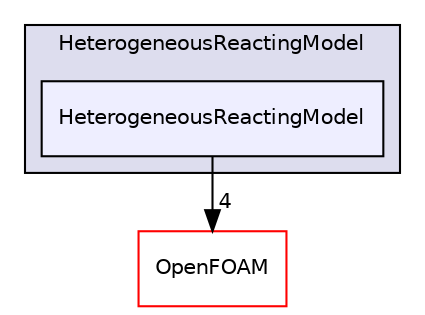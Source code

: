 digraph "src/lagrangian/intermediate/submodels/HeterogeneousReactingModel/HeterogeneousReactingModel" {
  bgcolor=transparent;
  compound=true
  node [ fontsize="10", fontname="Helvetica"];
  edge [ labelfontsize="10", labelfontname="Helvetica"];
  subgraph clusterdir_fb1c2bb12d2b85259453545b2631e6a2 {
    graph [ bgcolor="#ddddee", pencolor="black", label="HeterogeneousReactingModel" fontname="Helvetica", fontsize="10", URL="dir_fb1c2bb12d2b85259453545b2631e6a2.html"]
  dir_06141f6634409701a7cfd6670fa1b702 [shape=box, label="HeterogeneousReactingModel", style="filled", fillcolor="#eeeeff", pencolor="black", URL="dir_06141f6634409701a7cfd6670fa1b702.html"];
  }
  dir_c5473ff19b20e6ec4dfe5c310b3778a8 [shape=box label="OpenFOAM" color="red" URL="dir_c5473ff19b20e6ec4dfe5c310b3778a8.html"];
  dir_06141f6634409701a7cfd6670fa1b702->dir_c5473ff19b20e6ec4dfe5c310b3778a8 [headlabel="4", labeldistance=1.5 headhref="dir_001662_002151.html"];
}
